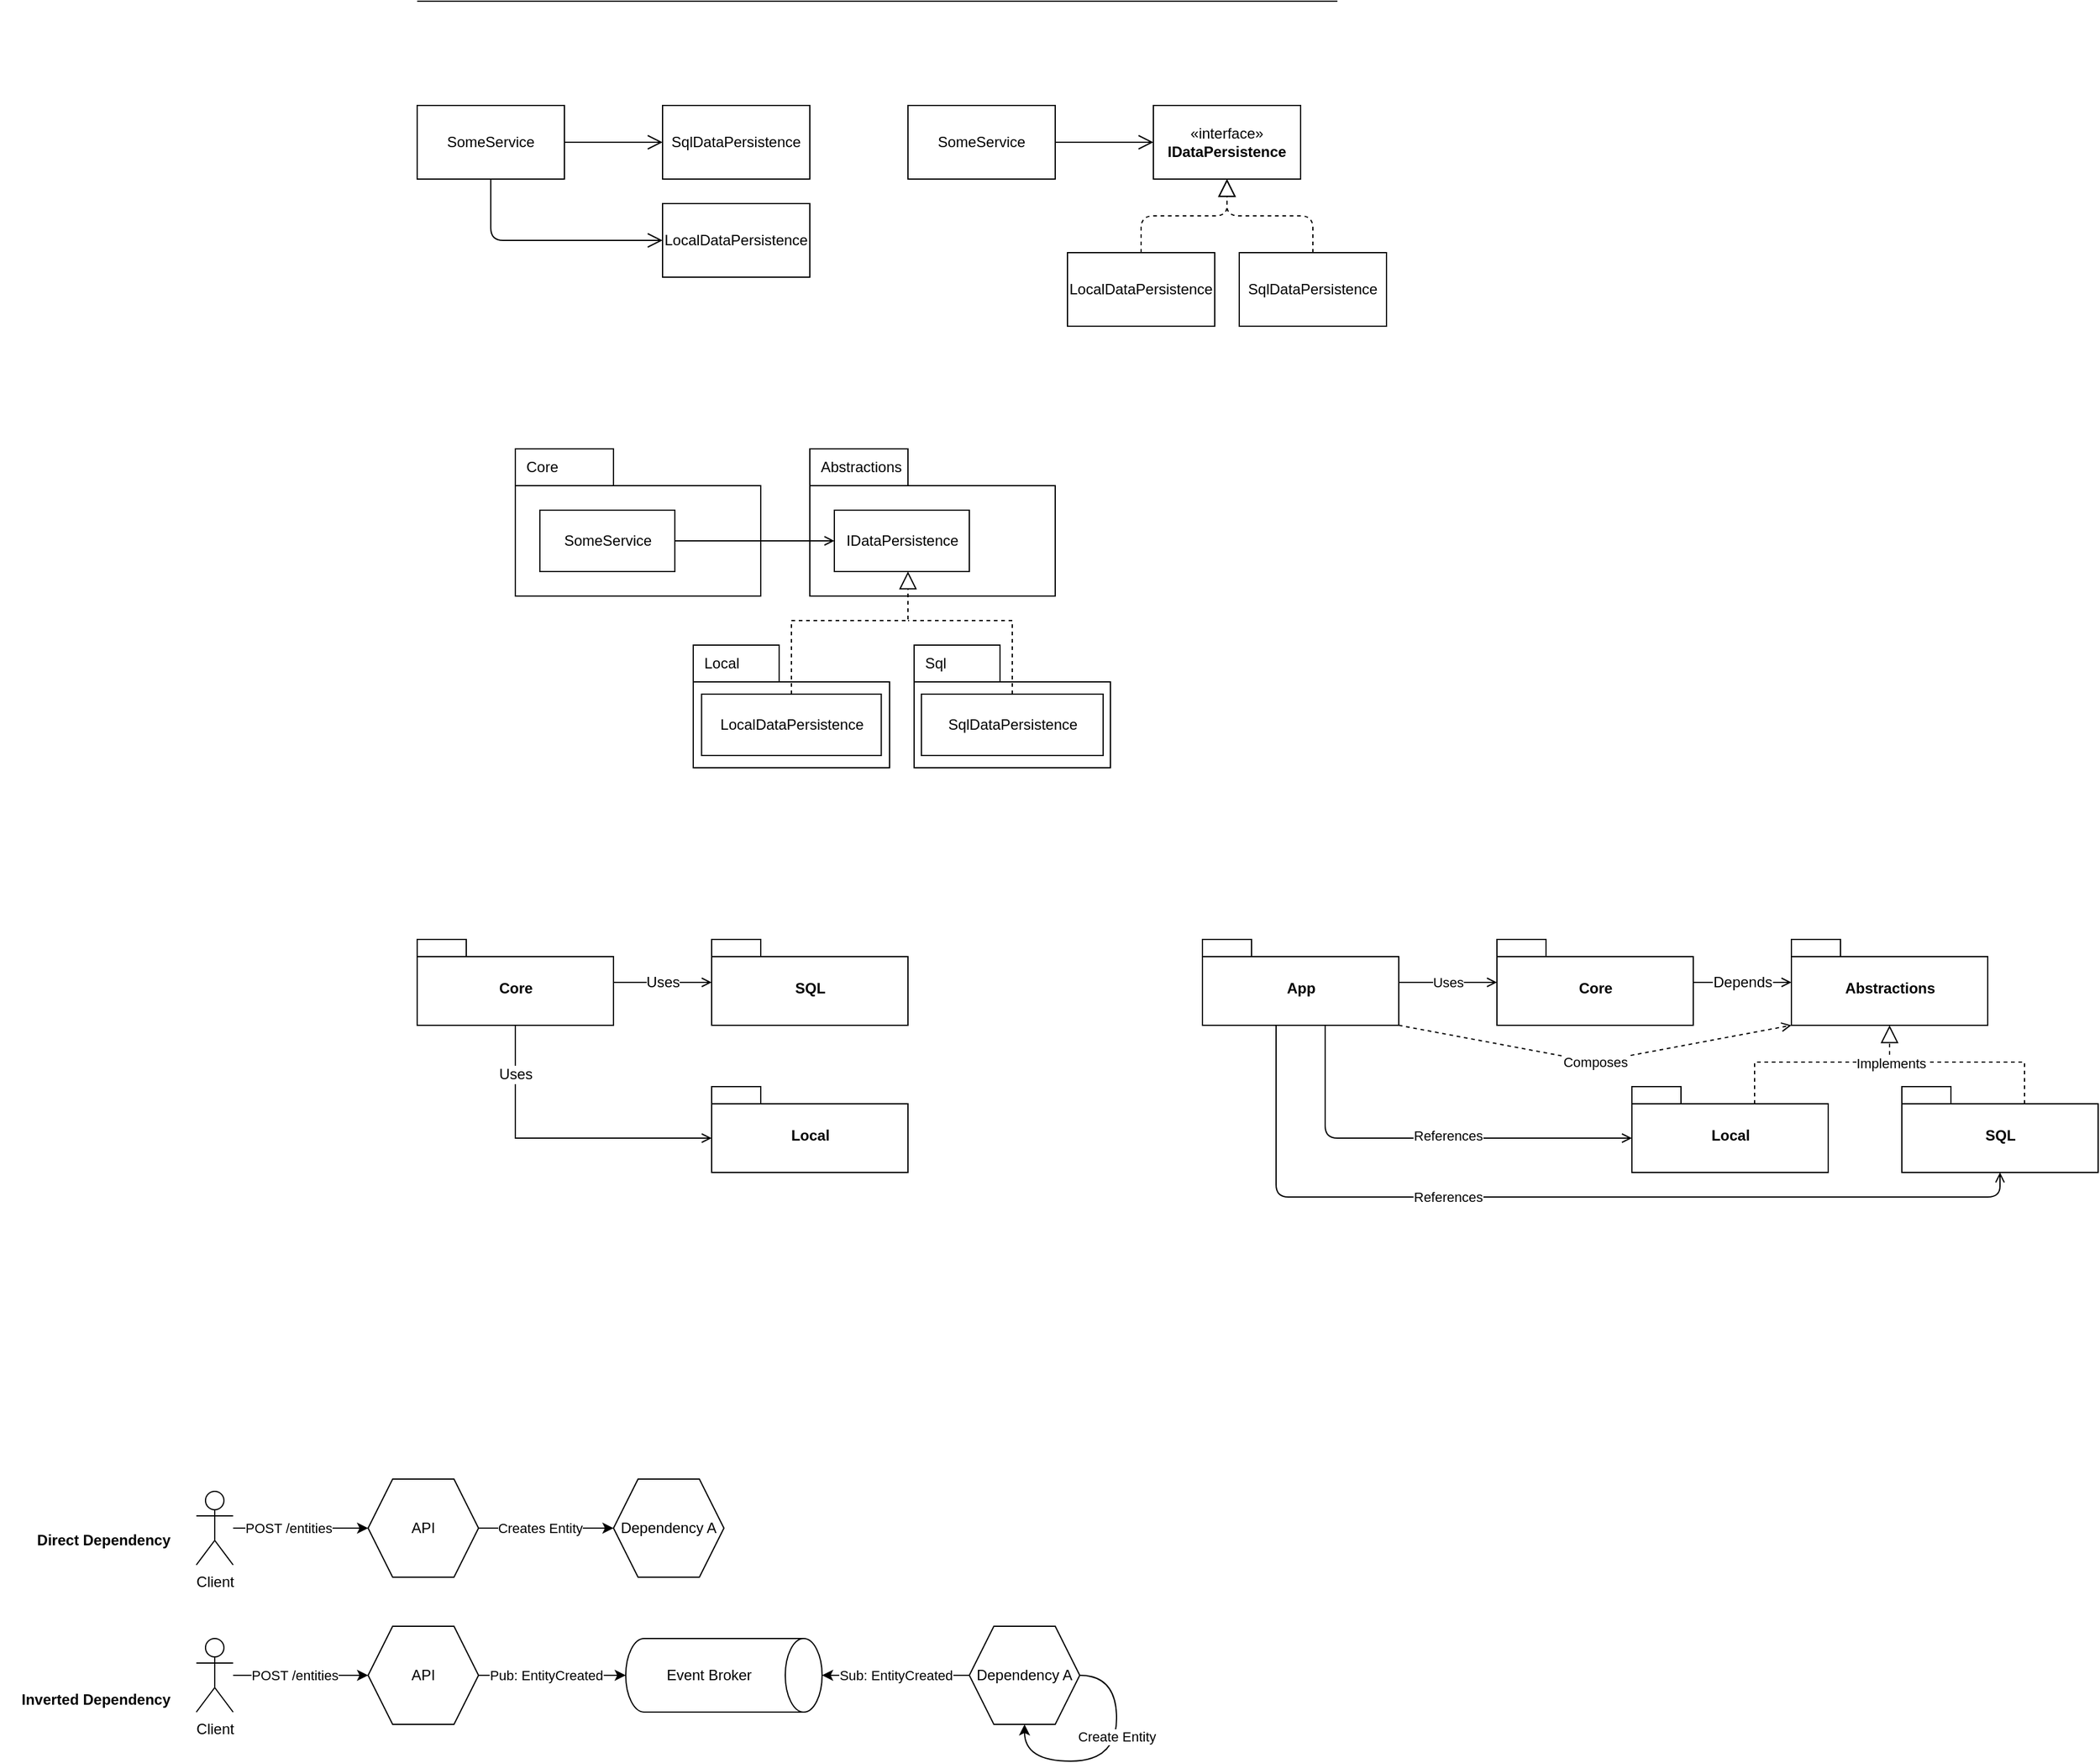 <mxfile>
    <diagram id="HkHI3_6rmbo0ES67ssto" name="DIP">
        <mxGraphModel dx="2586" dy="784" grid="1" gridSize="10" guides="1" tooltips="1" connect="1" arrows="1" fold="1" page="0" pageScale="1" pageWidth="850" pageHeight="1100" math="0" shadow="0">
            <root>
                <mxCell id="0"/>
                <mxCell id="1" parent="0"/>
                <mxCell id="76" style="edgeStyle=elbowEdgeStyle;rounded=0;html=1;endArrow=none;endFill=0;jettySize=auto;orthogonalLoop=1;elbow=vertical;endSize=12;exitX=0;exitY=0;dashed=1;exitDx=100;exitDy=14;exitPerimeter=0;" edge="1" parent="1" source="74">
                    <mxGeometry relative="1" as="geometry">
                        <mxPoint x="640" y="980" as="targetPoint"/>
                        <Array as="points">
                            <mxPoint x="670" y="980"/>
                            <mxPoint x="680" y="1000"/>
                        </Array>
                        <mxPoint x="720" y="1040" as="sourcePoint"/>
                    </mxGeometry>
                </mxCell>
                <mxCell id="4" style="edgeStyle=none;html=1;endArrow=open;endFill=0;jumpSize=12;endSize=10;" parent="1" source="2" target="3" edge="1">
                    <mxGeometry relative="1" as="geometry"/>
                </mxCell>
                <mxCell id="6" style="edgeStyle=orthogonalEdgeStyle;jumpSize=12;html=1;endArrow=open;endFill=0;endSize=10;elbow=vertical;entryX=0;entryY=0.5;entryDx=0;entryDy=0;exitX=0.5;exitY=1;exitDx=0;exitDy=0;" parent="1" source="2" target="5" edge="1">
                    <mxGeometry relative="1" as="geometry"/>
                </mxCell>
                <mxCell id="2" value="SomeService" style="rounded=0;whiteSpace=wrap;html=1;" parent="1" vertex="1">
                    <mxGeometry x="-560" y="200" width="120" height="60" as="geometry"/>
                </mxCell>
                <mxCell id="3" value="SqlDataPersistence" style="rounded=0;whiteSpace=wrap;html=1;" parent="1" vertex="1">
                    <mxGeometry x="-360" y="200" width="120" height="60" as="geometry"/>
                </mxCell>
                <mxCell id="5" value="LocalDataPersistence" style="rounded=0;whiteSpace=wrap;html=1;" parent="1" vertex="1">
                    <mxGeometry x="-360" y="280" width="120" height="60" as="geometry"/>
                </mxCell>
                <mxCell id="7" style="edgeStyle=none;html=1;endArrow=open;endFill=0;jumpSize=12;endSize=10;" parent="1" source="9" target="10" edge="1">
                    <mxGeometry relative="1" as="geometry"/>
                </mxCell>
                <mxCell id="9" value="SomeService" style="rounded=0;whiteSpace=wrap;html=1;" parent="1" vertex="1">
                    <mxGeometry x="-160" y="200" width="120" height="60" as="geometry"/>
                </mxCell>
                <mxCell id="10" value="«interface»&lt;br&gt;&lt;b&gt;IDataPersistence&lt;/b&gt;" style="rounded=0;whiteSpace=wrap;html=1;" parent="1" vertex="1">
                    <mxGeometry x="40" y="200" width="120" height="60" as="geometry"/>
                </mxCell>
                <mxCell id="13" style="edgeStyle=orthogonalEdgeStyle;jumpSize=12;html=1;endArrow=block;endFill=0;endSize=12;elbow=vertical;dashed=1;" parent="1" source="11" target="10" edge="1">
                    <mxGeometry relative="1" as="geometry"/>
                </mxCell>
                <mxCell id="11" value="LocalDataPersistence" style="rounded=0;whiteSpace=wrap;html=1;" parent="1" vertex="1">
                    <mxGeometry x="-30" y="320" width="120" height="60" as="geometry"/>
                </mxCell>
                <mxCell id="14" style="edgeStyle=orthogonalEdgeStyle;jumpSize=12;html=1;endArrow=block;endFill=0;endSize=12;elbow=vertical;dashed=1;" parent="1" source="12" target="10" edge="1">
                    <mxGeometry relative="1" as="geometry"/>
                </mxCell>
                <mxCell id="12" value="SqlDataPersistence" style="rounded=0;whiteSpace=wrap;html=1;" parent="1" vertex="1">
                    <mxGeometry x="110" y="320" width="120" height="60" as="geometry"/>
                </mxCell>
                <mxCell id="15" value="" style="group" parent="1" vertex="1" connectable="0">
                    <mxGeometry x="-480" y="480" width="270" height="170" as="geometry"/>
                </mxCell>
                <mxCell id="16" value="" style="rounded=0;whiteSpace=wrap;html=1;" parent="15" vertex="1">
                    <mxGeometry y="30" width="200" height="90" as="geometry"/>
                </mxCell>
                <mxCell id="17" value="Core" style="rounded=0;whiteSpace=wrap;html=1;align=left;spacingLeft=7;" parent="15" vertex="1">
                    <mxGeometry width="80" height="30" as="geometry"/>
                </mxCell>
                <mxCell id="18" value="SomeService" style="html=1;align=center;" parent="15" vertex="1">
                    <mxGeometry x="20" y="50" width="110" height="50" as="geometry"/>
                </mxCell>
                <mxCell id="19" value="" style="group" parent="1" vertex="1" connectable="0">
                    <mxGeometry x="-240" y="480" width="270" height="280" as="geometry"/>
                </mxCell>
                <mxCell id="20" value="" style="rounded=0;whiteSpace=wrap;html=1;" parent="19" vertex="1">
                    <mxGeometry y="30" width="200" height="90" as="geometry"/>
                </mxCell>
                <mxCell id="21" value="Abstractions" style="rounded=0;whiteSpace=wrap;html=1;align=left;spacingLeft=7;" parent="19" vertex="1">
                    <mxGeometry width="80" height="30" as="geometry"/>
                </mxCell>
                <mxCell id="22" value="IDataPersistence" style="html=1;align=center;" parent="19" vertex="1">
                    <mxGeometry x="20" y="50" width="110" height="50" as="geometry"/>
                </mxCell>
                <mxCell id="23" value="" style="group" parent="19" vertex="1" connectable="0">
                    <mxGeometry x="110" y="160" width="160" height="120" as="geometry"/>
                </mxCell>
                <mxCell id="24" value="" style="rounded=0;whiteSpace=wrap;html=1;" parent="23" vertex="1">
                    <mxGeometry x="-25" y="30" width="160" height="70" as="geometry"/>
                </mxCell>
                <mxCell id="25" value="Sql" style="rounded=0;whiteSpace=wrap;html=1;align=left;spacingLeft=7;" parent="23" vertex="1">
                    <mxGeometry x="-25" width="70" height="30" as="geometry"/>
                </mxCell>
                <mxCell id="26" value="SqlDataPersistence" style="html=1;align=center;" parent="23" vertex="1">
                    <mxGeometry x="-19.074" y="40" width="148.148" height="50" as="geometry"/>
                </mxCell>
                <mxCell id="27" value="" style="group" parent="1" vertex="1" connectable="0">
                    <mxGeometry x="-310" y="640" width="160" height="120" as="geometry"/>
                </mxCell>
                <mxCell id="28" value="" style="rounded=0;whiteSpace=wrap;html=1;" parent="27" vertex="1">
                    <mxGeometry x="-25" y="30" width="160" height="70" as="geometry"/>
                </mxCell>
                <mxCell id="29" value="Local" style="rounded=0;whiteSpace=wrap;html=1;align=left;spacingLeft=7;" parent="27" vertex="1">
                    <mxGeometry x="-25" width="70" height="30" as="geometry"/>
                </mxCell>
                <mxCell id="30" value="LocalDataPersistence" style="html=1;align=center;" parent="27" vertex="1">
                    <mxGeometry x="-18.222" y="40" width="146.453" height="50" as="geometry"/>
                </mxCell>
                <mxCell id="31" style="edgeStyle=elbowEdgeStyle;rounded=0;html=1;endArrow=block;endFill=0;jettySize=auto;orthogonalLoop=1;elbow=vertical;endSize=12;exitX=0.5;exitY=0;dashed=1;exitDx=0;exitDy=0;" parent="1" source="30" edge="1">
                    <mxGeometry relative="1" as="geometry">
                        <Array as="points">
                            <mxPoint x="-160" y="620"/>
                        </Array>
                        <mxPoint x="-160" y="580" as="targetPoint"/>
                    </mxGeometry>
                </mxCell>
                <mxCell id="32" style="edgeStyle=elbowEdgeStyle;rounded=0;html=1;endArrow=none;endFill=0;jettySize=auto;orthogonalLoop=1;elbow=vertical;endSize=12;exitX=0.5;exitY=0;dashed=1;exitDx=0;exitDy=0;" parent="1" source="26" edge="1">
                    <mxGeometry relative="1" as="geometry">
                        <mxPoint x="-160" y="620" as="targetPoint"/>
                        <Array as="points">
                            <mxPoint x="-125" y="620"/>
                            <mxPoint x="-115" y="640"/>
                        </Array>
                    </mxGeometry>
                </mxCell>
                <mxCell id="33" style="edgeStyle=elbowEdgeStyle;rounded=0;elbow=vertical;html=1;endArrow=open;endFill=0;endSize=6;jettySize=auto;orthogonalLoop=1;" parent="1" source="18" target="22" edge="1">
                    <mxGeometry relative="1" as="geometry"/>
                </mxCell>
                <mxCell id="34" value="Core" style="shape=folder;fontStyle=1;spacingTop=10;tabWidth=40;tabHeight=14;tabPosition=left;html=1;align=center;" parent="1" vertex="1">
                    <mxGeometry x="-560" y="880" width="160" height="70" as="geometry"/>
                </mxCell>
                <mxCell id="35" value="SQL" style="shape=folder;fontStyle=1;spacingTop=10;tabWidth=40;tabHeight=14;tabPosition=left;html=1;align=center;" parent="1" vertex="1">
                    <mxGeometry x="-320" y="880" width="160" height="70" as="geometry"/>
                </mxCell>
                <mxCell id="36" value="Local" style="shape=folder;fontStyle=1;spacingTop=10;tabWidth=40;tabHeight=14;tabPosition=left;html=1;align=center;" parent="1" vertex="1">
                    <mxGeometry x="-320" y="1000" width="160" height="70" as="geometry"/>
                </mxCell>
                <mxCell id="37" style="edgeStyle=elbowEdgeStyle;rounded=0;elbow=vertical;html=1;endArrow=open;endFill=0;endSize=6;jettySize=auto;orthogonalLoop=1;" parent="1" source="34" target="35" edge="1">
                    <mxGeometry relative="1" as="geometry">
                        <mxPoint x="-330" y="847" as="sourcePoint"/>
                        <mxPoint x="-330" y="730" as="targetPoint"/>
                    </mxGeometry>
                </mxCell>
                <mxCell id="38" value="Uses" style="text;html=1;resizable=0;points=[];align=center;verticalAlign=middle;labelBackgroundColor=default;" parent="37" vertex="1" connectable="0">
                    <mxGeometry y="10" relative="1" as="geometry">
                        <mxPoint y="10" as="offset"/>
                    </mxGeometry>
                </mxCell>
                <mxCell id="39" style="edgeStyle=orthogonalEdgeStyle;rounded=0;elbow=vertical;html=1;endArrow=open;endFill=0;endSize=6;jettySize=auto;orthogonalLoop=1;entryX=0;entryY=0;entryDx=0;entryDy=42;entryPerimeter=0;exitX=0.5;exitY=1;exitDx=0;exitDy=0;exitPerimeter=0;" parent="1" source="34" target="36" edge="1">
                    <mxGeometry relative="1" as="geometry">
                        <mxPoint x="-150" y="810" as="sourcePoint"/>
                        <mxPoint x="-70" y="810" as="targetPoint"/>
                    </mxGeometry>
                </mxCell>
                <mxCell id="40" value="Uses" style="text;html=1;resizable=0;points=[];align=center;verticalAlign=middle;labelBackgroundColor=default;" parent="39" vertex="1" connectable="0">
                    <mxGeometry y="10" relative="1" as="geometry">
                        <mxPoint x="-34" y="-42" as="offset"/>
                    </mxGeometry>
                </mxCell>
                <mxCell id="46" style="edgeStyle=none;html=1;" parent="1" source="41" target="45" edge="1">
                    <mxGeometry relative="1" as="geometry"/>
                </mxCell>
                <mxCell id="49" value="Pub: EntityCreated" style="edgeLabel;html=1;align=center;verticalAlign=middle;resizable=0;points=[];" parent="46" vertex="1" connectable="0">
                    <mxGeometry x="-0.25" y="2" relative="1" as="geometry">
                        <mxPoint x="10" y="2" as="offset"/>
                    </mxGeometry>
                </mxCell>
                <mxCell id="41" value="API" style="shape=hexagon;perimeter=hexagonPerimeter2;whiteSpace=wrap;html=1;fixedSize=1;" parent="1" vertex="1">
                    <mxGeometry x="-600" y="1440" width="90" height="80" as="geometry"/>
                </mxCell>
                <mxCell id="43" style="edgeStyle=none;html=1;" parent="1" source="42" target="41" edge="1">
                    <mxGeometry relative="1" as="geometry"/>
                </mxCell>
                <mxCell id="44" value="POST /entities" style="edgeLabel;html=1;align=center;verticalAlign=middle;resizable=0;points=[];" parent="43" vertex="1" connectable="0">
                    <mxGeometry x="-0.529" y="-2" relative="1" as="geometry">
                        <mxPoint x="24" y="-2" as="offset"/>
                    </mxGeometry>
                </mxCell>
                <mxCell id="42" value="Client" style="shape=umlActor;verticalLabelPosition=bottom;verticalAlign=top;html=1;outlineConnect=0;" parent="1" vertex="1">
                    <mxGeometry x="-740" y="1450" width="30" height="60" as="geometry"/>
                </mxCell>
                <mxCell id="45" value="Event Broker" style="shape=cylinder3;whiteSpace=wrap;html=1;boundedLbl=1;backgroundOutline=1;size=15;rotation=90;horizontal=0;" parent="1" vertex="1">
                    <mxGeometry x="-340" y="1400" width="60" height="160" as="geometry"/>
                </mxCell>
                <mxCell id="48" style="edgeStyle=none;html=1;" parent="1" source="47" target="45" edge="1">
                    <mxGeometry relative="1" as="geometry"/>
                </mxCell>
                <mxCell id="50" value="Sub: EntityCreated" style="edgeLabel;html=1;align=center;verticalAlign=middle;resizable=0;points=[];" parent="48" vertex="1" connectable="0">
                    <mxGeometry x="0.363" y="-1" relative="1" as="geometry">
                        <mxPoint x="22" y="1" as="offset"/>
                    </mxGeometry>
                </mxCell>
                <mxCell id="47" value="Dependency A" style="shape=hexagon;perimeter=hexagonPerimeter2;whiteSpace=wrap;html=1;fixedSize=1;" parent="1" vertex="1">
                    <mxGeometry x="-110" y="1440" width="90" height="80" as="geometry"/>
                </mxCell>
                <mxCell id="56" style="edgeStyle=none;html=1;" parent="1" source="51" target="55" edge="1">
                    <mxGeometry relative="1" as="geometry"/>
                </mxCell>
                <mxCell id="57" value="Creates Entity" style="edgeLabel;html=1;align=center;verticalAlign=middle;resizable=0;points=[];" parent="56" vertex="1" connectable="0">
                    <mxGeometry x="-0.618" relative="1" as="geometry">
                        <mxPoint x="29" as="offset"/>
                    </mxGeometry>
                </mxCell>
                <mxCell id="51" value="API" style="shape=hexagon;perimeter=hexagonPerimeter2;whiteSpace=wrap;html=1;fixedSize=1;" parent="1" vertex="1">
                    <mxGeometry x="-600" y="1320" width="90" height="80" as="geometry"/>
                </mxCell>
                <mxCell id="52" style="edgeStyle=none;html=1;" parent="1" source="54" target="51" edge="1">
                    <mxGeometry relative="1" as="geometry"/>
                </mxCell>
                <mxCell id="53" value="POST /entities" style="edgeLabel;html=1;align=center;verticalAlign=middle;resizable=0;points=[];" parent="52" vertex="1" connectable="0">
                    <mxGeometry x="-0.529" y="-2" relative="1" as="geometry">
                        <mxPoint x="19" y="-2" as="offset"/>
                    </mxGeometry>
                </mxCell>
                <mxCell id="54" value="Client" style="shape=umlActor;verticalLabelPosition=bottom;verticalAlign=top;html=1;outlineConnect=0;" parent="1" vertex="1">
                    <mxGeometry x="-740" y="1330" width="30" height="60" as="geometry"/>
                </mxCell>
                <mxCell id="55" value="Dependency A" style="shape=hexagon;perimeter=hexagonPerimeter2;whiteSpace=wrap;html=1;fixedSize=1;" parent="1" vertex="1">
                    <mxGeometry x="-400" y="1320" width="90" height="80" as="geometry"/>
                </mxCell>
                <mxCell id="59" value="" style="edgeStyle=segmentEdgeStyle;endArrow=classic;html=1;exitX=1;exitY=0.5;exitDx=0;exitDy=0;entryX=0.5;entryY=1;entryDx=0;entryDy=0;curved=1;" parent="1" source="47" target="47" edge="1">
                    <mxGeometry width="50" height="50" relative="1" as="geometry">
                        <mxPoint x="160" y="1580" as="sourcePoint"/>
                        <mxPoint x="210" y="1530" as="targetPoint"/>
                        <Array as="points">
                            <mxPoint x="10" y="1480"/>
                            <mxPoint x="10" y="1550"/>
                            <mxPoint x="-65" y="1550"/>
                        </Array>
                    </mxGeometry>
                </mxCell>
                <mxCell id="60" value="Create Entity" style="edgeLabel;html=1;align=center;verticalAlign=middle;resizable=0;points=[];" parent="59" vertex="1" connectable="0">
                    <mxGeometry x="0.122" y="-7" relative="1" as="geometry">
                        <mxPoint x="15" y="-13" as="offset"/>
                    </mxGeometry>
                </mxCell>
                <mxCell id="61" value="Direct Dependency" style="text;html=1;align=right;verticalAlign=middle;resizable=0;points=[];autosize=1;strokeColor=none;fillColor=none;fontStyle=1" parent="1" vertex="1">
                    <mxGeometry x="-880" y="1360" width="120" height="20" as="geometry"/>
                </mxCell>
                <mxCell id="62" value="Inverted Dependency" style="text;html=1;align=right;verticalAlign=middle;resizable=0;points=[];autosize=1;strokeColor=none;fillColor=none;fontStyle=1" parent="1" vertex="1">
                    <mxGeometry x="-900" y="1490" width="140" height="20" as="geometry"/>
                </mxCell>
                <mxCell id="63" value="" style="endArrow=none;html=1;" edge="1" parent="1">
                    <mxGeometry width="50" height="50" relative="1" as="geometry">
                        <mxPoint x="-560" y="115" as="sourcePoint"/>
                        <mxPoint x="190" y="115" as="targetPoint"/>
                    </mxGeometry>
                </mxCell>
                <mxCell id="64" value="Core" style="shape=folder;fontStyle=1;spacingTop=10;tabWidth=40;tabHeight=14;tabPosition=left;html=1;align=center;" vertex="1" parent="1">
                    <mxGeometry x="320" y="880" width="160" height="70" as="geometry"/>
                </mxCell>
                <mxCell id="65" value="Abstractions" style="shape=folder;fontStyle=1;spacingTop=10;tabWidth=40;tabHeight=14;tabPosition=left;html=1;align=center;" vertex="1" parent="1">
                    <mxGeometry x="560" y="880" width="160" height="70" as="geometry"/>
                </mxCell>
                <mxCell id="66" value="Local" style="shape=folder;fontStyle=1;spacingTop=10;tabWidth=40;tabHeight=14;tabPosition=left;html=1;align=center;" vertex="1" parent="1">
                    <mxGeometry x="430" y="1000" width="160" height="70" as="geometry"/>
                </mxCell>
                <mxCell id="67" style="edgeStyle=elbowEdgeStyle;rounded=0;elbow=vertical;html=1;endArrow=open;endFill=0;endSize=6;jettySize=auto;orthogonalLoop=1;" edge="1" parent="1" source="64" target="65">
                    <mxGeometry relative="1" as="geometry">
                        <mxPoint x="550" y="847" as="sourcePoint"/>
                        <mxPoint x="550" y="730" as="targetPoint"/>
                    </mxGeometry>
                </mxCell>
                <mxCell id="68" value="Depends" style="text;html=1;resizable=0;points=[];align=center;verticalAlign=middle;labelBackgroundColor=default;" vertex="1" connectable="0" parent="67">
                    <mxGeometry y="10" relative="1" as="geometry">
                        <mxPoint y="10" as="offset"/>
                    </mxGeometry>
                </mxCell>
                <mxCell id="72" style="edgeStyle=none;html=1;endArrow=open;endFill=0;" edge="1" parent="1" source="71" target="64">
                    <mxGeometry relative="1" as="geometry"/>
                </mxCell>
                <mxCell id="73" value="Uses" style="edgeLabel;html=1;align=center;verticalAlign=middle;resizable=0;points=[];" vertex="1" connectable="0" parent="72">
                    <mxGeometry x="-0.325" relative="1" as="geometry">
                        <mxPoint x="13" as="offset"/>
                    </mxGeometry>
                </mxCell>
                <mxCell id="77" style="edgeStyle=orthogonalEdgeStyle;html=1;entryX=0;entryY=0;entryDx=0;entryDy=42;entryPerimeter=0;exitX=0.625;exitY=1.001;exitDx=0;exitDy=0;exitPerimeter=0;endArrow=open;endFill=0;" edge="1" parent="1" source="71" target="66">
                    <mxGeometry relative="1" as="geometry">
                        <Array as="points">
                            <mxPoint x="180" y="1042"/>
                        </Array>
                    </mxGeometry>
                </mxCell>
                <mxCell id="79" value="References" style="edgeLabel;html=1;align=center;verticalAlign=middle;resizable=0;points=[];" vertex="1" connectable="0" parent="77">
                    <mxGeometry x="-0.79" y="3" relative="1" as="geometry">
                        <mxPoint x="97" y="54" as="offset"/>
                    </mxGeometry>
                </mxCell>
                <mxCell id="78" style="edgeStyle=orthogonalEdgeStyle;html=1;entryX=0.5;entryY=1;entryDx=0;entryDy=0;entryPerimeter=0;exitX=0.375;exitY=1;exitDx=0;exitDy=0;exitPerimeter=0;endArrow=open;endFill=0;" edge="1" parent="1" source="71" target="74">
                    <mxGeometry relative="1" as="geometry">
                        <Array as="points">
                            <mxPoint x="140" y="1090"/>
                            <mxPoint x="730" y="1090"/>
                        </Array>
                    </mxGeometry>
                </mxCell>
                <mxCell id="80" value="References" style="edgeLabel;html=1;align=center;verticalAlign=middle;resizable=0;points=[];" vertex="1" connectable="0" parent="78">
                    <mxGeometry x="-0.859" relative="1" as="geometry">
                        <mxPoint x="140" y="87" as="offset"/>
                    </mxGeometry>
                </mxCell>
                <mxCell id="81" style="html=1;entryX=0;entryY=0;entryDx=0;entryDy=70;entryPerimeter=0;exitX=0;exitY=0;exitDx=160;exitDy=70;exitPerimeter=0;dashed=1;endArrow=open;endFill=0;" edge="1" parent="1" source="71" target="65">
                    <mxGeometry relative="1" as="geometry">
                        <Array as="points">
                            <mxPoint x="400" y="980"/>
                        </Array>
                    </mxGeometry>
                </mxCell>
                <mxCell id="82" value="Composes" style="edgeLabel;html=1;align=center;verticalAlign=middle;resizable=0;points=[];" vertex="1" connectable="0" parent="81">
                    <mxGeometry x="-0.109" y="-3" relative="1" as="geometry">
                        <mxPoint x="18" as="offset"/>
                    </mxGeometry>
                </mxCell>
                <mxCell id="71" value="App" style="shape=folder;fontStyle=1;spacingTop=10;tabWidth=40;tabHeight=14;tabPosition=left;html=1;align=center;" vertex="1" parent="1">
                    <mxGeometry x="80" y="880" width="160" height="70" as="geometry"/>
                </mxCell>
                <mxCell id="74" value="SQL" style="shape=folder;fontStyle=1;spacingTop=10;tabWidth=40;tabHeight=14;tabPosition=left;html=1;align=center;" vertex="1" parent="1">
                    <mxGeometry x="650" y="1000" width="160" height="70" as="geometry"/>
                </mxCell>
                <mxCell id="75" style="edgeStyle=elbowEdgeStyle;rounded=0;html=1;endArrow=block;endFill=0;jettySize=auto;orthogonalLoop=1;elbow=vertical;endSize=12;dashed=1;entryX=0.5;entryY=1;entryDx=0;entryDy=0;entryPerimeter=0;exitX=0;exitY=0;exitDx=100;exitDy=14;exitPerimeter=0;" edge="1" parent="1" source="66" target="65">
                    <mxGeometry relative="1" as="geometry">
                        <Array as="points">
                            <mxPoint x="635" y="980"/>
                            <mxPoint x="635" y="1020"/>
                        </Array>
                        <mxPoint x="560" y="1010" as="sourcePoint"/>
                        <mxPoint x="630" y="1080" as="targetPoint"/>
                    </mxGeometry>
                </mxCell>
                <mxCell id="83" value="Implements" style="edgeLabel;html=1;align=center;verticalAlign=middle;resizable=0;points=[];labelBackgroundColor=default;" vertex="1" connectable="0" parent="75">
                    <mxGeometry x="0.36" y="-1" relative="1" as="geometry">
                        <mxPoint x="26" as="offset"/>
                    </mxGeometry>
                </mxCell>
            </root>
        </mxGraphModel>
    </diagram>
</mxfile>